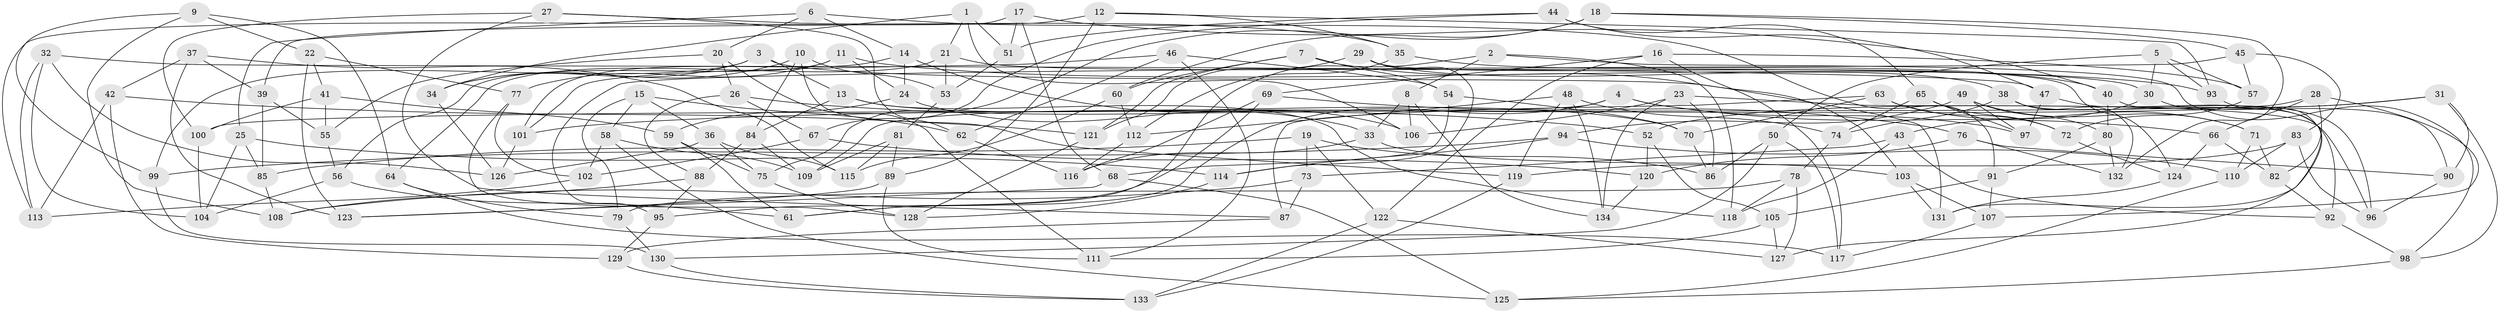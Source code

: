 // Generated by graph-tools (version 1.1) at 2025/11/02/27/25 16:11:51]
// undirected, 134 vertices, 268 edges
graph export_dot {
graph [start="1"]
  node [color=gray90,style=filled];
  1;
  2;
  3;
  4;
  5;
  6;
  7;
  8;
  9;
  10;
  11;
  12;
  13;
  14;
  15;
  16;
  17;
  18;
  19;
  20;
  21;
  22;
  23;
  24;
  25;
  26;
  27;
  28;
  29;
  30;
  31;
  32;
  33;
  34;
  35;
  36;
  37;
  38;
  39;
  40;
  41;
  42;
  43;
  44;
  45;
  46;
  47;
  48;
  49;
  50;
  51;
  52;
  53;
  54;
  55;
  56;
  57;
  58;
  59;
  60;
  61;
  62;
  63;
  64;
  65;
  66;
  67;
  68;
  69;
  70;
  71;
  72;
  73;
  74;
  75;
  76;
  77;
  78;
  79;
  80;
  81;
  82;
  83;
  84;
  85;
  86;
  87;
  88;
  89;
  90;
  91;
  92;
  93;
  94;
  95;
  96;
  97;
  98;
  99;
  100;
  101;
  102;
  103;
  104;
  105;
  106;
  107;
  108;
  109;
  110;
  111;
  112;
  113;
  114;
  115;
  116;
  117;
  118;
  119;
  120;
  121;
  122;
  123;
  124;
  125;
  126;
  127;
  128;
  129;
  130;
  131;
  132;
  133;
  134;
  1 -- 34;
  1 -- 106;
  1 -- 21;
  1 -- 51;
  2 -- 118;
  2 -- 61;
  2 -- 8;
  2 -- 98;
  3 -- 99;
  3 -- 34;
  3 -- 13;
  3 -- 131;
  4 -- 61;
  4 -- 109;
  4 -- 97;
  4 -- 66;
  5 -- 30;
  5 -- 50;
  5 -- 57;
  5 -- 93;
  6 -- 14;
  6 -- 91;
  6 -- 25;
  6 -- 20;
  7 -- 103;
  7 -- 54;
  7 -- 60;
  7 -- 121;
  8 -- 33;
  8 -- 134;
  8 -- 106;
  9 -- 64;
  9 -- 99;
  9 -- 22;
  9 -- 108;
  10 -- 34;
  10 -- 119;
  10 -- 84;
  10 -- 53;
  11 -- 77;
  11 -- 24;
  11 -- 56;
  11 -- 93;
  12 -- 89;
  12 -- 39;
  12 -- 35;
  12 -- 93;
  13 -- 84;
  13 -- 70;
  13 -- 118;
  14 -- 24;
  14 -- 106;
  14 -- 101;
  15 -- 58;
  15 -- 36;
  15 -- 62;
  15 -- 79;
  16 -- 122;
  16 -- 69;
  16 -- 57;
  16 -- 117;
  17 -- 40;
  17 -- 68;
  17 -- 113;
  17 -- 51;
  18 -- 45;
  18 -- 132;
  18 -- 75;
  18 -- 60;
  19 -- 73;
  19 -- 122;
  19 -- 86;
  19 -- 85;
  20 -- 111;
  20 -- 26;
  20 -- 55;
  21 -- 53;
  21 -- 64;
  21 -- 30;
  22 -- 123;
  22 -- 77;
  22 -- 41;
  23 -- 86;
  23 -- 106;
  23 -- 96;
  23 -- 134;
  24 -- 33;
  24 -- 59;
  25 -- 85;
  25 -- 104;
  25 -- 114;
  26 -- 67;
  26 -- 52;
  26 -- 88;
  27 -- 35;
  27 -- 62;
  27 -- 100;
  27 -- 87;
  28 -- 107;
  28 -- 100;
  28 -- 82;
  28 -- 66;
  29 -- 121;
  29 -- 124;
  29 -- 114;
  29 -- 38;
  30 -- 43;
  30 -- 90;
  31 -- 98;
  31 -- 52;
  31 -- 90;
  31 -- 101;
  32 -- 47;
  32 -- 113;
  32 -- 104;
  32 -- 126;
  33 -- 116;
  33 -- 103;
  34 -- 126;
  35 -- 40;
  35 -- 112;
  36 -- 75;
  36 -- 126;
  36 -- 115;
  37 -- 123;
  37 -- 115;
  37 -- 42;
  37 -- 39;
  38 -- 74;
  38 -- 96;
  38 -- 132;
  39 -- 55;
  39 -- 85;
  40 -- 80;
  40 -- 127;
  41 -- 55;
  41 -- 59;
  41 -- 100;
  42 -- 129;
  42 -- 113;
  42 -- 121;
  43 -- 118;
  43 -- 92;
  43 -- 73;
  44 -- 47;
  44 -- 67;
  44 -- 65;
  44 -- 51;
  45 -- 95;
  45 -- 57;
  45 -- 83;
  46 -- 54;
  46 -- 62;
  46 -- 111;
  46 -- 101;
  47 -- 92;
  47 -- 97;
  48 -- 119;
  48 -- 112;
  48 -- 134;
  48 -- 74;
  49 -- 97;
  49 -- 71;
  49 -- 94;
  49 -- 80;
  50 -- 86;
  50 -- 117;
  50 -- 130;
  51 -- 53;
  52 -- 120;
  52 -- 105;
  53 -- 81;
  54 -- 70;
  54 -- 68;
  55 -- 56;
  56 -- 61;
  56 -- 104;
  57 -- 72;
  58 -- 125;
  58 -- 109;
  58 -- 102;
  59 -- 61;
  59 -- 75;
  60 -- 112;
  60 -- 115;
  62 -- 116;
  63 -- 70;
  63 -- 87;
  63 -- 72;
  63 -- 71;
  64 -- 117;
  64 -- 79;
  65 -- 72;
  65 -- 97;
  65 -- 74;
  66 -- 82;
  66 -- 124;
  67 -- 102;
  67 -- 120;
  68 -- 123;
  68 -- 125;
  69 -- 116;
  69 -- 95;
  69 -- 76;
  70 -- 86;
  71 -- 82;
  71 -- 110;
  72 -- 124;
  73 -- 87;
  73 -- 108;
  74 -- 78;
  75 -- 128;
  76 -- 132;
  76 -- 90;
  76 -- 120;
  77 -- 128;
  77 -- 102;
  78 -- 79;
  78 -- 127;
  78 -- 118;
  79 -- 130;
  80 -- 91;
  80 -- 132;
  81 -- 109;
  81 -- 115;
  81 -- 89;
  82 -- 92;
  83 -- 119;
  83 -- 96;
  83 -- 110;
  84 -- 109;
  84 -- 88;
  85 -- 108;
  87 -- 129;
  88 -- 95;
  88 -- 108;
  89 -- 123;
  89 -- 111;
  90 -- 96;
  91 -- 107;
  91 -- 105;
  92 -- 98;
  93 -- 131;
  94 -- 114;
  94 -- 99;
  94 -- 110;
  95 -- 129;
  98 -- 125;
  99 -- 130;
  100 -- 104;
  101 -- 126;
  102 -- 113;
  103 -- 131;
  103 -- 107;
  105 -- 127;
  105 -- 111;
  107 -- 117;
  110 -- 125;
  112 -- 116;
  114 -- 128;
  119 -- 133;
  120 -- 134;
  121 -- 128;
  122 -- 127;
  122 -- 133;
  124 -- 131;
  129 -- 133;
  130 -- 133;
}

